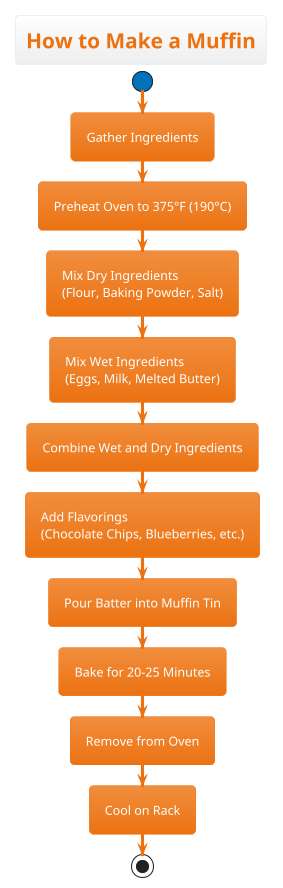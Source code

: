 ```plantuml
@startuml
!theme aws-orange

title How to Make a Muffin

start

:Gather Ingredients;
:Preheat Oven to 375°F (190°C);
:Mix Dry Ingredients\n(Flour, Baking Powder, Salt);
:Mix Wet Ingredients\n(Eggs, Milk, Melted Butter);
:Combine Wet and Dry Ingredients;
:Add Flavorings\n(Chocolate Chips, Blueberries, etc.);
:Pour Batter into Muffin Tin;
:Bake for 20-25 Minutes;
:Remove from Oven;
:Cool on Rack;
stop

@enduml
```